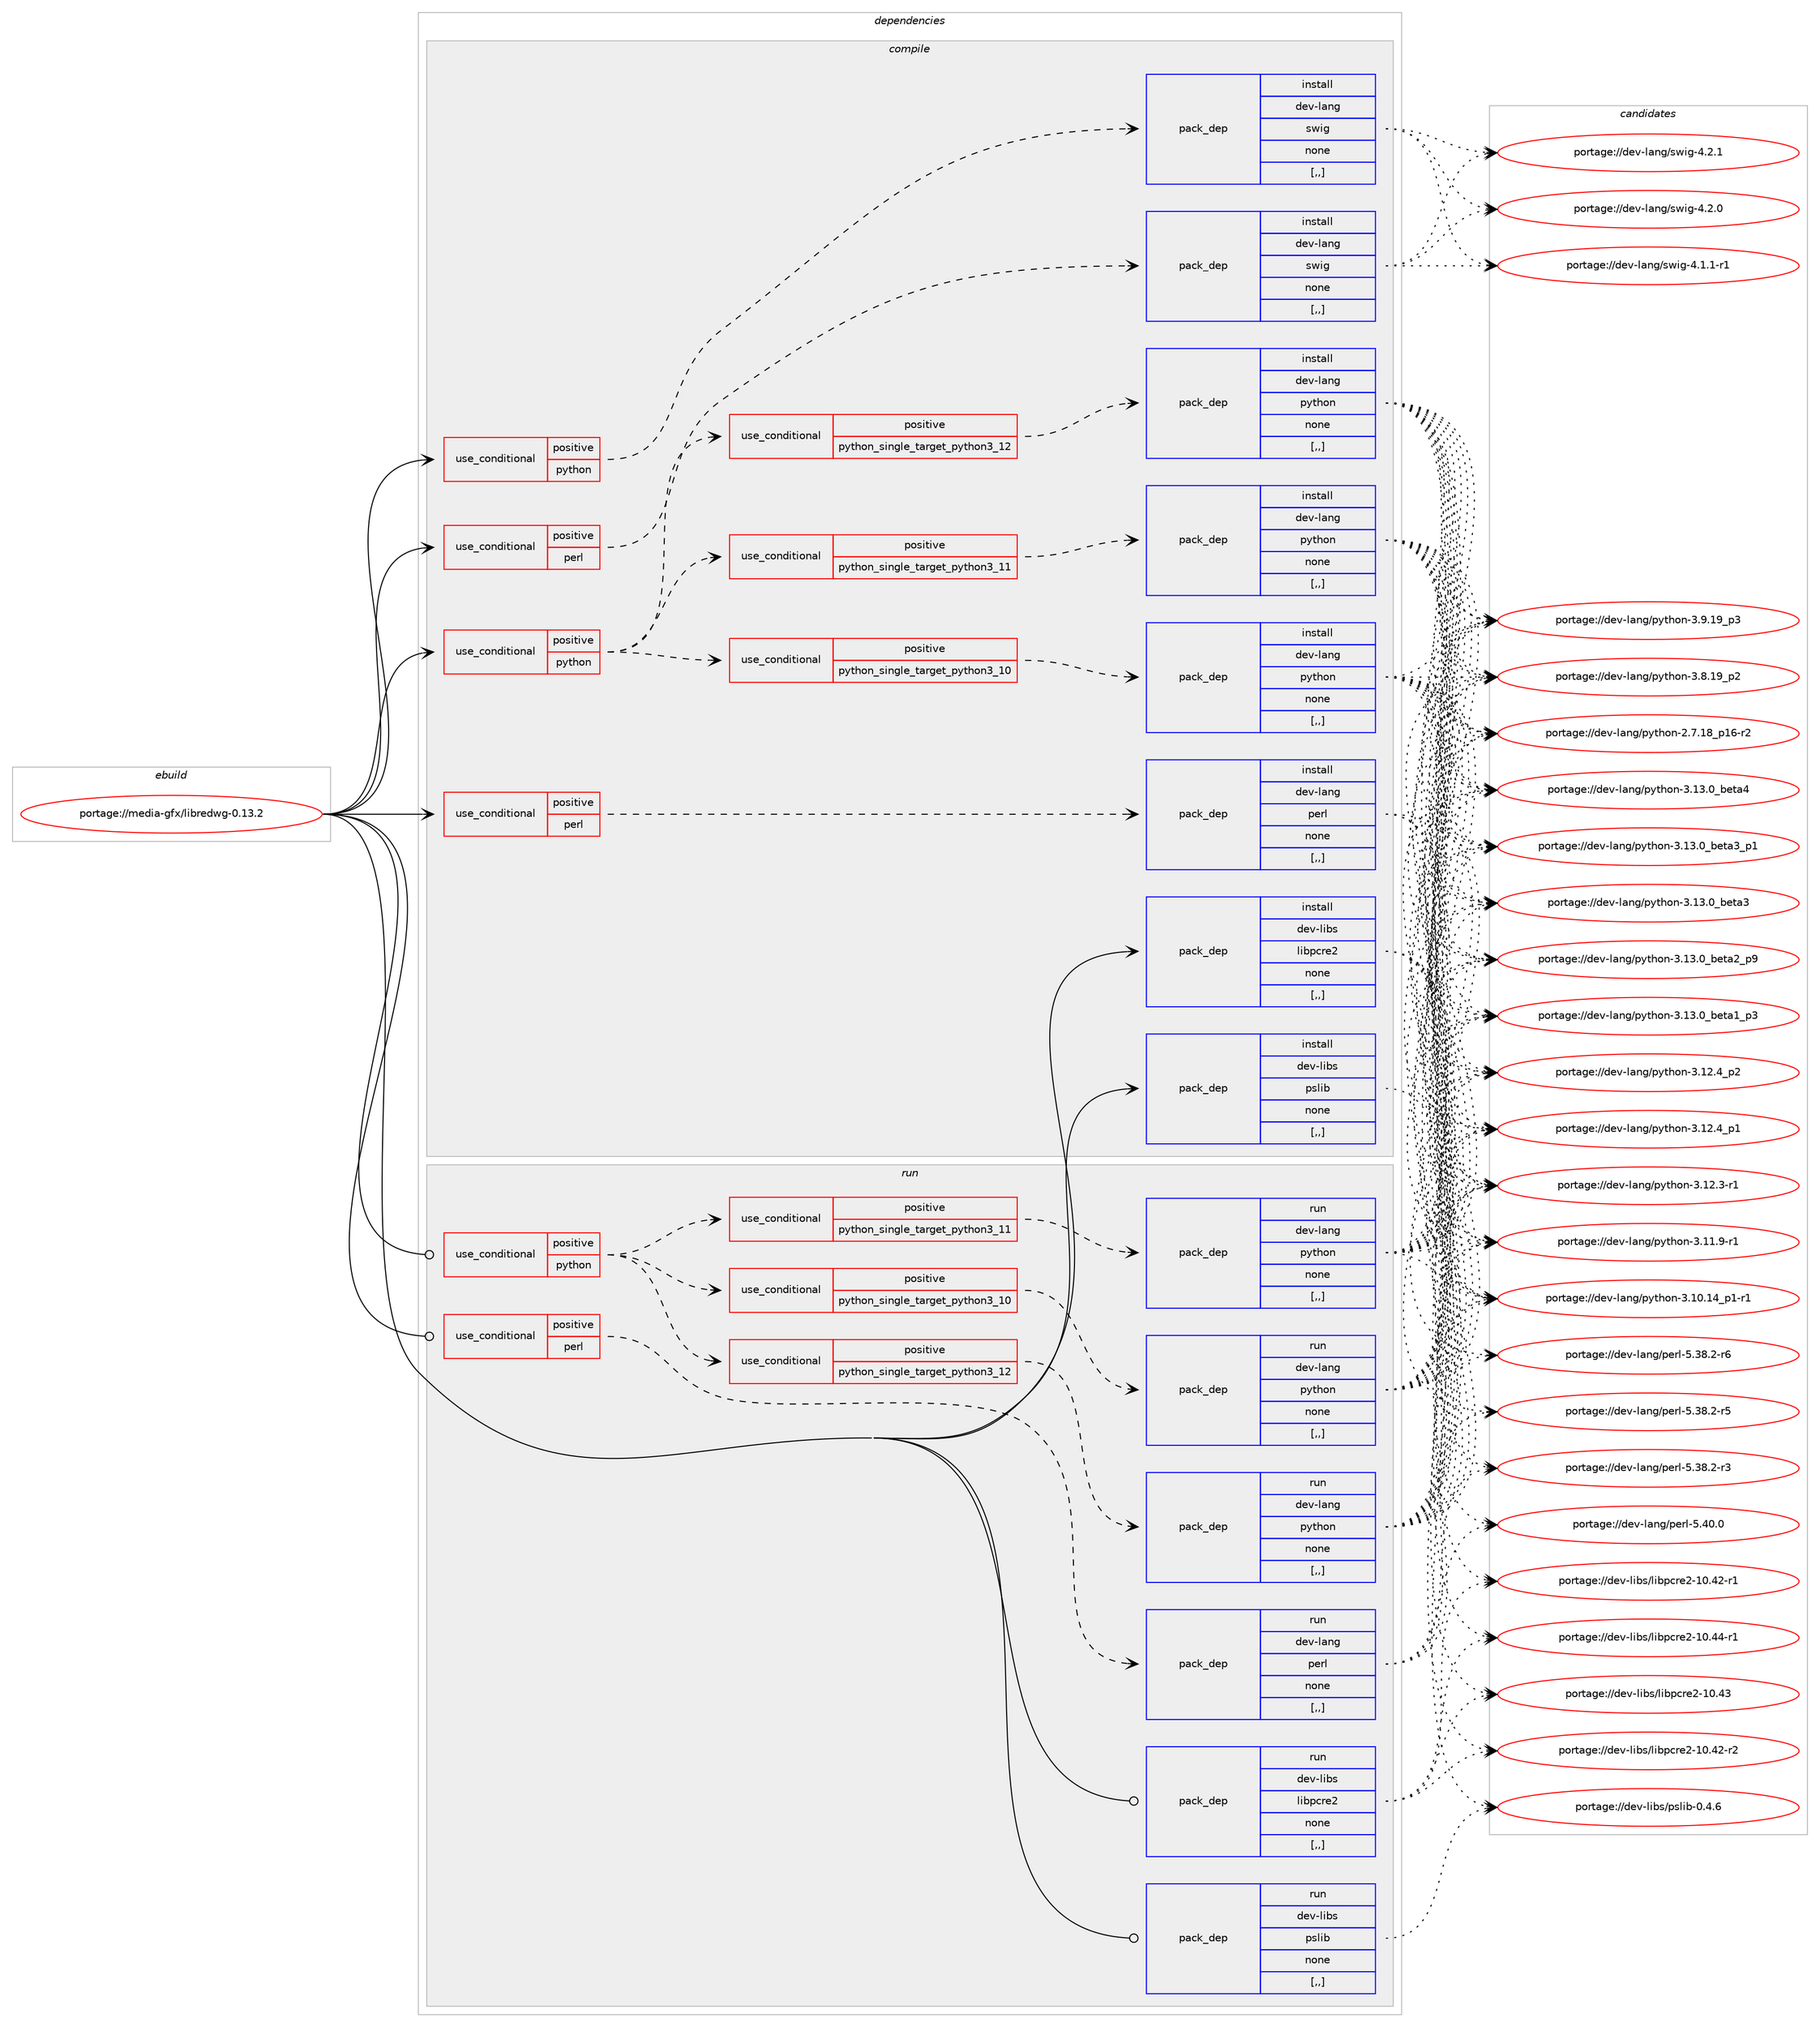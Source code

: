 digraph prolog {

# *************
# Graph options
# *************

newrank=true;
concentrate=true;
compound=true;
graph [rankdir=LR,fontname=Helvetica,fontsize=10,ranksep=1.5];#, ranksep=2.5, nodesep=0.2];
edge  [arrowhead=vee];
node  [fontname=Helvetica,fontsize=10];

# **********
# The ebuild
# **********

subgraph cluster_leftcol {
color=gray;
label=<<i>ebuild</i>>;
id [label="portage://media-gfx/libredwg-0.13.2", color=red, width=4, href="../media-gfx/libredwg-0.13.2.svg"];
}

# ****************
# The dependencies
# ****************

subgraph cluster_midcol {
color=gray;
label=<<i>dependencies</i>>;
subgraph cluster_compile {
fillcolor="#eeeeee";
style=filled;
label=<<i>compile</i>>;
subgraph cond73642 {
dependency292085 [label=<<TABLE BORDER="0" CELLBORDER="1" CELLSPACING="0" CELLPADDING="4"><TR><TD ROWSPAN="3" CELLPADDING="10">use_conditional</TD></TR><TR><TD>positive</TD></TR><TR><TD>perl</TD></TR></TABLE>>, shape=none, color=red];
subgraph pack216096 {
dependency292086 [label=<<TABLE BORDER="0" CELLBORDER="1" CELLSPACING="0" CELLPADDING="4" WIDTH="220"><TR><TD ROWSPAN="6" CELLPADDING="30">pack_dep</TD></TR><TR><TD WIDTH="110">install</TD></TR><TR><TD>dev-lang</TD></TR><TR><TD>perl</TD></TR><TR><TD>none</TD></TR><TR><TD>[,,]</TD></TR></TABLE>>, shape=none, color=blue];
}
dependency292085:e -> dependency292086:w [weight=20,style="dashed",arrowhead="vee"];
}
id:e -> dependency292085:w [weight=20,style="solid",arrowhead="vee"];
subgraph cond73643 {
dependency292087 [label=<<TABLE BORDER="0" CELLBORDER="1" CELLSPACING="0" CELLPADDING="4"><TR><TD ROWSPAN="3" CELLPADDING="10">use_conditional</TD></TR><TR><TD>positive</TD></TR><TR><TD>perl</TD></TR></TABLE>>, shape=none, color=red];
subgraph pack216097 {
dependency292088 [label=<<TABLE BORDER="0" CELLBORDER="1" CELLSPACING="0" CELLPADDING="4" WIDTH="220"><TR><TD ROWSPAN="6" CELLPADDING="30">pack_dep</TD></TR><TR><TD WIDTH="110">install</TD></TR><TR><TD>dev-lang</TD></TR><TR><TD>swig</TD></TR><TR><TD>none</TD></TR><TR><TD>[,,]</TD></TR></TABLE>>, shape=none, color=blue];
}
dependency292087:e -> dependency292088:w [weight=20,style="dashed",arrowhead="vee"];
}
id:e -> dependency292087:w [weight=20,style="solid",arrowhead="vee"];
subgraph cond73644 {
dependency292089 [label=<<TABLE BORDER="0" CELLBORDER="1" CELLSPACING="0" CELLPADDING="4"><TR><TD ROWSPAN="3" CELLPADDING="10">use_conditional</TD></TR><TR><TD>positive</TD></TR><TR><TD>python</TD></TR></TABLE>>, shape=none, color=red];
subgraph cond73645 {
dependency292090 [label=<<TABLE BORDER="0" CELLBORDER="1" CELLSPACING="0" CELLPADDING="4"><TR><TD ROWSPAN="3" CELLPADDING="10">use_conditional</TD></TR><TR><TD>positive</TD></TR><TR><TD>python_single_target_python3_10</TD></TR></TABLE>>, shape=none, color=red];
subgraph pack216098 {
dependency292091 [label=<<TABLE BORDER="0" CELLBORDER="1" CELLSPACING="0" CELLPADDING="4" WIDTH="220"><TR><TD ROWSPAN="6" CELLPADDING="30">pack_dep</TD></TR><TR><TD WIDTH="110">install</TD></TR><TR><TD>dev-lang</TD></TR><TR><TD>python</TD></TR><TR><TD>none</TD></TR><TR><TD>[,,]</TD></TR></TABLE>>, shape=none, color=blue];
}
dependency292090:e -> dependency292091:w [weight=20,style="dashed",arrowhead="vee"];
}
dependency292089:e -> dependency292090:w [weight=20,style="dashed",arrowhead="vee"];
subgraph cond73646 {
dependency292092 [label=<<TABLE BORDER="0" CELLBORDER="1" CELLSPACING="0" CELLPADDING="4"><TR><TD ROWSPAN="3" CELLPADDING="10">use_conditional</TD></TR><TR><TD>positive</TD></TR><TR><TD>python_single_target_python3_11</TD></TR></TABLE>>, shape=none, color=red];
subgraph pack216099 {
dependency292093 [label=<<TABLE BORDER="0" CELLBORDER="1" CELLSPACING="0" CELLPADDING="4" WIDTH="220"><TR><TD ROWSPAN="6" CELLPADDING="30">pack_dep</TD></TR><TR><TD WIDTH="110">install</TD></TR><TR><TD>dev-lang</TD></TR><TR><TD>python</TD></TR><TR><TD>none</TD></TR><TR><TD>[,,]</TD></TR></TABLE>>, shape=none, color=blue];
}
dependency292092:e -> dependency292093:w [weight=20,style="dashed",arrowhead="vee"];
}
dependency292089:e -> dependency292092:w [weight=20,style="dashed",arrowhead="vee"];
subgraph cond73647 {
dependency292094 [label=<<TABLE BORDER="0" CELLBORDER="1" CELLSPACING="0" CELLPADDING="4"><TR><TD ROWSPAN="3" CELLPADDING="10">use_conditional</TD></TR><TR><TD>positive</TD></TR><TR><TD>python_single_target_python3_12</TD></TR></TABLE>>, shape=none, color=red];
subgraph pack216100 {
dependency292095 [label=<<TABLE BORDER="0" CELLBORDER="1" CELLSPACING="0" CELLPADDING="4" WIDTH="220"><TR><TD ROWSPAN="6" CELLPADDING="30">pack_dep</TD></TR><TR><TD WIDTH="110">install</TD></TR><TR><TD>dev-lang</TD></TR><TR><TD>python</TD></TR><TR><TD>none</TD></TR><TR><TD>[,,]</TD></TR></TABLE>>, shape=none, color=blue];
}
dependency292094:e -> dependency292095:w [weight=20,style="dashed",arrowhead="vee"];
}
dependency292089:e -> dependency292094:w [weight=20,style="dashed",arrowhead="vee"];
}
id:e -> dependency292089:w [weight=20,style="solid",arrowhead="vee"];
subgraph cond73648 {
dependency292096 [label=<<TABLE BORDER="0" CELLBORDER="1" CELLSPACING="0" CELLPADDING="4"><TR><TD ROWSPAN="3" CELLPADDING="10">use_conditional</TD></TR><TR><TD>positive</TD></TR><TR><TD>python</TD></TR></TABLE>>, shape=none, color=red];
subgraph pack216101 {
dependency292097 [label=<<TABLE BORDER="0" CELLBORDER="1" CELLSPACING="0" CELLPADDING="4" WIDTH="220"><TR><TD ROWSPAN="6" CELLPADDING="30">pack_dep</TD></TR><TR><TD WIDTH="110">install</TD></TR><TR><TD>dev-lang</TD></TR><TR><TD>swig</TD></TR><TR><TD>none</TD></TR><TR><TD>[,,]</TD></TR></TABLE>>, shape=none, color=blue];
}
dependency292096:e -> dependency292097:w [weight=20,style="dashed",arrowhead="vee"];
}
id:e -> dependency292096:w [weight=20,style="solid",arrowhead="vee"];
subgraph pack216102 {
dependency292098 [label=<<TABLE BORDER="0" CELLBORDER="1" CELLSPACING="0" CELLPADDING="4" WIDTH="220"><TR><TD ROWSPAN="6" CELLPADDING="30">pack_dep</TD></TR><TR><TD WIDTH="110">install</TD></TR><TR><TD>dev-libs</TD></TR><TR><TD>libpcre2</TD></TR><TR><TD>none</TD></TR><TR><TD>[,,]</TD></TR></TABLE>>, shape=none, color=blue];
}
id:e -> dependency292098:w [weight=20,style="solid",arrowhead="vee"];
subgraph pack216103 {
dependency292099 [label=<<TABLE BORDER="0" CELLBORDER="1" CELLSPACING="0" CELLPADDING="4" WIDTH="220"><TR><TD ROWSPAN="6" CELLPADDING="30">pack_dep</TD></TR><TR><TD WIDTH="110">install</TD></TR><TR><TD>dev-libs</TD></TR><TR><TD>pslib</TD></TR><TR><TD>none</TD></TR><TR><TD>[,,]</TD></TR></TABLE>>, shape=none, color=blue];
}
id:e -> dependency292099:w [weight=20,style="solid",arrowhead="vee"];
}
subgraph cluster_compileandrun {
fillcolor="#eeeeee";
style=filled;
label=<<i>compile and run</i>>;
}
subgraph cluster_run {
fillcolor="#eeeeee";
style=filled;
label=<<i>run</i>>;
subgraph cond73649 {
dependency292100 [label=<<TABLE BORDER="0" CELLBORDER="1" CELLSPACING="0" CELLPADDING="4"><TR><TD ROWSPAN="3" CELLPADDING="10">use_conditional</TD></TR><TR><TD>positive</TD></TR><TR><TD>perl</TD></TR></TABLE>>, shape=none, color=red];
subgraph pack216104 {
dependency292101 [label=<<TABLE BORDER="0" CELLBORDER="1" CELLSPACING="0" CELLPADDING="4" WIDTH="220"><TR><TD ROWSPAN="6" CELLPADDING="30">pack_dep</TD></TR><TR><TD WIDTH="110">run</TD></TR><TR><TD>dev-lang</TD></TR><TR><TD>perl</TD></TR><TR><TD>none</TD></TR><TR><TD>[,,]</TD></TR></TABLE>>, shape=none, color=blue];
}
dependency292100:e -> dependency292101:w [weight=20,style="dashed",arrowhead="vee"];
}
id:e -> dependency292100:w [weight=20,style="solid",arrowhead="odot"];
subgraph cond73650 {
dependency292102 [label=<<TABLE BORDER="0" CELLBORDER="1" CELLSPACING="0" CELLPADDING="4"><TR><TD ROWSPAN="3" CELLPADDING="10">use_conditional</TD></TR><TR><TD>positive</TD></TR><TR><TD>python</TD></TR></TABLE>>, shape=none, color=red];
subgraph cond73651 {
dependency292103 [label=<<TABLE BORDER="0" CELLBORDER="1" CELLSPACING="0" CELLPADDING="4"><TR><TD ROWSPAN="3" CELLPADDING="10">use_conditional</TD></TR><TR><TD>positive</TD></TR><TR><TD>python_single_target_python3_10</TD></TR></TABLE>>, shape=none, color=red];
subgraph pack216105 {
dependency292104 [label=<<TABLE BORDER="0" CELLBORDER="1" CELLSPACING="0" CELLPADDING="4" WIDTH="220"><TR><TD ROWSPAN="6" CELLPADDING="30">pack_dep</TD></TR><TR><TD WIDTH="110">run</TD></TR><TR><TD>dev-lang</TD></TR><TR><TD>python</TD></TR><TR><TD>none</TD></TR><TR><TD>[,,]</TD></TR></TABLE>>, shape=none, color=blue];
}
dependency292103:e -> dependency292104:w [weight=20,style="dashed",arrowhead="vee"];
}
dependency292102:e -> dependency292103:w [weight=20,style="dashed",arrowhead="vee"];
subgraph cond73652 {
dependency292105 [label=<<TABLE BORDER="0" CELLBORDER="1" CELLSPACING="0" CELLPADDING="4"><TR><TD ROWSPAN="3" CELLPADDING="10">use_conditional</TD></TR><TR><TD>positive</TD></TR><TR><TD>python_single_target_python3_11</TD></TR></TABLE>>, shape=none, color=red];
subgraph pack216106 {
dependency292106 [label=<<TABLE BORDER="0" CELLBORDER="1" CELLSPACING="0" CELLPADDING="4" WIDTH="220"><TR><TD ROWSPAN="6" CELLPADDING="30">pack_dep</TD></TR><TR><TD WIDTH="110">run</TD></TR><TR><TD>dev-lang</TD></TR><TR><TD>python</TD></TR><TR><TD>none</TD></TR><TR><TD>[,,]</TD></TR></TABLE>>, shape=none, color=blue];
}
dependency292105:e -> dependency292106:w [weight=20,style="dashed",arrowhead="vee"];
}
dependency292102:e -> dependency292105:w [weight=20,style="dashed",arrowhead="vee"];
subgraph cond73653 {
dependency292107 [label=<<TABLE BORDER="0" CELLBORDER="1" CELLSPACING="0" CELLPADDING="4"><TR><TD ROWSPAN="3" CELLPADDING="10">use_conditional</TD></TR><TR><TD>positive</TD></TR><TR><TD>python_single_target_python3_12</TD></TR></TABLE>>, shape=none, color=red];
subgraph pack216107 {
dependency292108 [label=<<TABLE BORDER="0" CELLBORDER="1" CELLSPACING="0" CELLPADDING="4" WIDTH="220"><TR><TD ROWSPAN="6" CELLPADDING="30">pack_dep</TD></TR><TR><TD WIDTH="110">run</TD></TR><TR><TD>dev-lang</TD></TR><TR><TD>python</TD></TR><TR><TD>none</TD></TR><TR><TD>[,,]</TD></TR></TABLE>>, shape=none, color=blue];
}
dependency292107:e -> dependency292108:w [weight=20,style="dashed",arrowhead="vee"];
}
dependency292102:e -> dependency292107:w [weight=20,style="dashed",arrowhead="vee"];
}
id:e -> dependency292102:w [weight=20,style="solid",arrowhead="odot"];
subgraph pack216108 {
dependency292109 [label=<<TABLE BORDER="0" CELLBORDER="1" CELLSPACING="0" CELLPADDING="4" WIDTH="220"><TR><TD ROWSPAN="6" CELLPADDING="30">pack_dep</TD></TR><TR><TD WIDTH="110">run</TD></TR><TR><TD>dev-libs</TD></TR><TR><TD>libpcre2</TD></TR><TR><TD>none</TD></TR><TR><TD>[,,]</TD></TR></TABLE>>, shape=none, color=blue];
}
id:e -> dependency292109:w [weight=20,style="solid",arrowhead="odot"];
subgraph pack216109 {
dependency292110 [label=<<TABLE BORDER="0" CELLBORDER="1" CELLSPACING="0" CELLPADDING="4" WIDTH="220"><TR><TD ROWSPAN="6" CELLPADDING="30">pack_dep</TD></TR><TR><TD WIDTH="110">run</TD></TR><TR><TD>dev-libs</TD></TR><TR><TD>pslib</TD></TR><TR><TD>none</TD></TR><TR><TD>[,,]</TD></TR></TABLE>>, shape=none, color=blue];
}
id:e -> dependency292110:w [weight=20,style="solid",arrowhead="odot"];
}
}

# **************
# The candidates
# **************

subgraph cluster_choices {
rank=same;
color=gray;
label=<<i>candidates</i>>;

subgraph choice216096 {
color=black;
nodesep=1;
choice10010111845108971101034711210111410845534652484648 [label="portage://dev-lang/perl-5.40.0", color=red, width=4,href="../dev-lang/perl-5.40.0.svg"];
choice100101118451089711010347112101114108455346515646504511454 [label="portage://dev-lang/perl-5.38.2-r6", color=red, width=4,href="../dev-lang/perl-5.38.2-r6.svg"];
choice100101118451089711010347112101114108455346515646504511453 [label="portage://dev-lang/perl-5.38.2-r5", color=red, width=4,href="../dev-lang/perl-5.38.2-r5.svg"];
choice100101118451089711010347112101114108455346515646504511451 [label="portage://dev-lang/perl-5.38.2-r3", color=red, width=4,href="../dev-lang/perl-5.38.2-r3.svg"];
dependency292086:e -> choice10010111845108971101034711210111410845534652484648:w [style=dotted,weight="100"];
dependency292086:e -> choice100101118451089711010347112101114108455346515646504511454:w [style=dotted,weight="100"];
dependency292086:e -> choice100101118451089711010347112101114108455346515646504511453:w [style=dotted,weight="100"];
dependency292086:e -> choice100101118451089711010347112101114108455346515646504511451:w [style=dotted,weight="100"];
}
subgraph choice216097 {
color=black;
nodesep=1;
choice100101118451089711010347115119105103455246504649 [label="portage://dev-lang/swig-4.2.1", color=red, width=4,href="../dev-lang/swig-4.2.1.svg"];
choice100101118451089711010347115119105103455246504648 [label="portage://dev-lang/swig-4.2.0", color=red, width=4,href="../dev-lang/swig-4.2.0.svg"];
choice1001011184510897110103471151191051034552464946494511449 [label="portage://dev-lang/swig-4.1.1-r1", color=red, width=4,href="../dev-lang/swig-4.1.1-r1.svg"];
dependency292088:e -> choice100101118451089711010347115119105103455246504649:w [style=dotted,weight="100"];
dependency292088:e -> choice100101118451089711010347115119105103455246504648:w [style=dotted,weight="100"];
dependency292088:e -> choice1001011184510897110103471151191051034552464946494511449:w [style=dotted,weight="100"];
}
subgraph choice216098 {
color=black;
nodesep=1;
choice1001011184510897110103471121211161041111104551464951464895981011169752 [label="portage://dev-lang/python-3.13.0_beta4", color=red, width=4,href="../dev-lang/python-3.13.0_beta4.svg"];
choice10010111845108971101034711212111610411111045514649514648959810111697519511249 [label="portage://dev-lang/python-3.13.0_beta3_p1", color=red, width=4,href="../dev-lang/python-3.13.0_beta3_p1.svg"];
choice1001011184510897110103471121211161041111104551464951464895981011169751 [label="portage://dev-lang/python-3.13.0_beta3", color=red, width=4,href="../dev-lang/python-3.13.0_beta3.svg"];
choice10010111845108971101034711212111610411111045514649514648959810111697509511257 [label="portage://dev-lang/python-3.13.0_beta2_p9", color=red, width=4,href="../dev-lang/python-3.13.0_beta2_p9.svg"];
choice10010111845108971101034711212111610411111045514649514648959810111697499511251 [label="portage://dev-lang/python-3.13.0_beta1_p3", color=red, width=4,href="../dev-lang/python-3.13.0_beta1_p3.svg"];
choice100101118451089711010347112121116104111110455146495046529511250 [label="portage://dev-lang/python-3.12.4_p2", color=red, width=4,href="../dev-lang/python-3.12.4_p2.svg"];
choice100101118451089711010347112121116104111110455146495046529511249 [label="portage://dev-lang/python-3.12.4_p1", color=red, width=4,href="../dev-lang/python-3.12.4_p1.svg"];
choice100101118451089711010347112121116104111110455146495046514511449 [label="portage://dev-lang/python-3.12.3-r1", color=red, width=4,href="../dev-lang/python-3.12.3-r1.svg"];
choice100101118451089711010347112121116104111110455146494946574511449 [label="portage://dev-lang/python-3.11.9-r1", color=red, width=4,href="../dev-lang/python-3.11.9-r1.svg"];
choice100101118451089711010347112121116104111110455146494846495295112494511449 [label="portage://dev-lang/python-3.10.14_p1-r1", color=red, width=4,href="../dev-lang/python-3.10.14_p1-r1.svg"];
choice100101118451089711010347112121116104111110455146574649579511251 [label="portage://dev-lang/python-3.9.19_p3", color=red, width=4,href="../dev-lang/python-3.9.19_p3.svg"];
choice100101118451089711010347112121116104111110455146564649579511250 [label="portage://dev-lang/python-3.8.19_p2", color=red, width=4,href="../dev-lang/python-3.8.19_p2.svg"];
choice100101118451089711010347112121116104111110455046554649569511249544511450 [label="portage://dev-lang/python-2.7.18_p16-r2", color=red, width=4,href="../dev-lang/python-2.7.18_p16-r2.svg"];
dependency292091:e -> choice1001011184510897110103471121211161041111104551464951464895981011169752:w [style=dotted,weight="100"];
dependency292091:e -> choice10010111845108971101034711212111610411111045514649514648959810111697519511249:w [style=dotted,weight="100"];
dependency292091:e -> choice1001011184510897110103471121211161041111104551464951464895981011169751:w [style=dotted,weight="100"];
dependency292091:e -> choice10010111845108971101034711212111610411111045514649514648959810111697509511257:w [style=dotted,weight="100"];
dependency292091:e -> choice10010111845108971101034711212111610411111045514649514648959810111697499511251:w [style=dotted,weight="100"];
dependency292091:e -> choice100101118451089711010347112121116104111110455146495046529511250:w [style=dotted,weight="100"];
dependency292091:e -> choice100101118451089711010347112121116104111110455146495046529511249:w [style=dotted,weight="100"];
dependency292091:e -> choice100101118451089711010347112121116104111110455146495046514511449:w [style=dotted,weight="100"];
dependency292091:e -> choice100101118451089711010347112121116104111110455146494946574511449:w [style=dotted,weight="100"];
dependency292091:e -> choice100101118451089711010347112121116104111110455146494846495295112494511449:w [style=dotted,weight="100"];
dependency292091:e -> choice100101118451089711010347112121116104111110455146574649579511251:w [style=dotted,weight="100"];
dependency292091:e -> choice100101118451089711010347112121116104111110455146564649579511250:w [style=dotted,weight="100"];
dependency292091:e -> choice100101118451089711010347112121116104111110455046554649569511249544511450:w [style=dotted,weight="100"];
}
subgraph choice216099 {
color=black;
nodesep=1;
choice1001011184510897110103471121211161041111104551464951464895981011169752 [label="portage://dev-lang/python-3.13.0_beta4", color=red, width=4,href="../dev-lang/python-3.13.0_beta4.svg"];
choice10010111845108971101034711212111610411111045514649514648959810111697519511249 [label="portage://dev-lang/python-3.13.0_beta3_p1", color=red, width=4,href="../dev-lang/python-3.13.0_beta3_p1.svg"];
choice1001011184510897110103471121211161041111104551464951464895981011169751 [label="portage://dev-lang/python-3.13.0_beta3", color=red, width=4,href="../dev-lang/python-3.13.0_beta3.svg"];
choice10010111845108971101034711212111610411111045514649514648959810111697509511257 [label="portage://dev-lang/python-3.13.0_beta2_p9", color=red, width=4,href="../dev-lang/python-3.13.0_beta2_p9.svg"];
choice10010111845108971101034711212111610411111045514649514648959810111697499511251 [label="portage://dev-lang/python-3.13.0_beta1_p3", color=red, width=4,href="../dev-lang/python-3.13.0_beta1_p3.svg"];
choice100101118451089711010347112121116104111110455146495046529511250 [label="portage://dev-lang/python-3.12.4_p2", color=red, width=4,href="../dev-lang/python-3.12.4_p2.svg"];
choice100101118451089711010347112121116104111110455146495046529511249 [label="portage://dev-lang/python-3.12.4_p1", color=red, width=4,href="../dev-lang/python-3.12.4_p1.svg"];
choice100101118451089711010347112121116104111110455146495046514511449 [label="portage://dev-lang/python-3.12.3-r1", color=red, width=4,href="../dev-lang/python-3.12.3-r1.svg"];
choice100101118451089711010347112121116104111110455146494946574511449 [label="portage://dev-lang/python-3.11.9-r1", color=red, width=4,href="../dev-lang/python-3.11.9-r1.svg"];
choice100101118451089711010347112121116104111110455146494846495295112494511449 [label="portage://dev-lang/python-3.10.14_p1-r1", color=red, width=4,href="../dev-lang/python-3.10.14_p1-r1.svg"];
choice100101118451089711010347112121116104111110455146574649579511251 [label="portage://dev-lang/python-3.9.19_p3", color=red, width=4,href="../dev-lang/python-3.9.19_p3.svg"];
choice100101118451089711010347112121116104111110455146564649579511250 [label="portage://dev-lang/python-3.8.19_p2", color=red, width=4,href="../dev-lang/python-3.8.19_p2.svg"];
choice100101118451089711010347112121116104111110455046554649569511249544511450 [label="portage://dev-lang/python-2.7.18_p16-r2", color=red, width=4,href="../dev-lang/python-2.7.18_p16-r2.svg"];
dependency292093:e -> choice1001011184510897110103471121211161041111104551464951464895981011169752:w [style=dotted,weight="100"];
dependency292093:e -> choice10010111845108971101034711212111610411111045514649514648959810111697519511249:w [style=dotted,weight="100"];
dependency292093:e -> choice1001011184510897110103471121211161041111104551464951464895981011169751:w [style=dotted,weight="100"];
dependency292093:e -> choice10010111845108971101034711212111610411111045514649514648959810111697509511257:w [style=dotted,weight="100"];
dependency292093:e -> choice10010111845108971101034711212111610411111045514649514648959810111697499511251:w [style=dotted,weight="100"];
dependency292093:e -> choice100101118451089711010347112121116104111110455146495046529511250:w [style=dotted,weight="100"];
dependency292093:e -> choice100101118451089711010347112121116104111110455146495046529511249:w [style=dotted,weight="100"];
dependency292093:e -> choice100101118451089711010347112121116104111110455146495046514511449:w [style=dotted,weight="100"];
dependency292093:e -> choice100101118451089711010347112121116104111110455146494946574511449:w [style=dotted,weight="100"];
dependency292093:e -> choice100101118451089711010347112121116104111110455146494846495295112494511449:w [style=dotted,weight="100"];
dependency292093:e -> choice100101118451089711010347112121116104111110455146574649579511251:w [style=dotted,weight="100"];
dependency292093:e -> choice100101118451089711010347112121116104111110455146564649579511250:w [style=dotted,weight="100"];
dependency292093:e -> choice100101118451089711010347112121116104111110455046554649569511249544511450:w [style=dotted,weight="100"];
}
subgraph choice216100 {
color=black;
nodesep=1;
choice1001011184510897110103471121211161041111104551464951464895981011169752 [label="portage://dev-lang/python-3.13.0_beta4", color=red, width=4,href="../dev-lang/python-3.13.0_beta4.svg"];
choice10010111845108971101034711212111610411111045514649514648959810111697519511249 [label="portage://dev-lang/python-3.13.0_beta3_p1", color=red, width=4,href="../dev-lang/python-3.13.0_beta3_p1.svg"];
choice1001011184510897110103471121211161041111104551464951464895981011169751 [label="portage://dev-lang/python-3.13.0_beta3", color=red, width=4,href="../dev-lang/python-3.13.0_beta3.svg"];
choice10010111845108971101034711212111610411111045514649514648959810111697509511257 [label="portage://dev-lang/python-3.13.0_beta2_p9", color=red, width=4,href="../dev-lang/python-3.13.0_beta2_p9.svg"];
choice10010111845108971101034711212111610411111045514649514648959810111697499511251 [label="portage://dev-lang/python-3.13.0_beta1_p3", color=red, width=4,href="../dev-lang/python-3.13.0_beta1_p3.svg"];
choice100101118451089711010347112121116104111110455146495046529511250 [label="portage://dev-lang/python-3.12.4_p2", color=red, width=4,href="../dev-lang/python-3.12.4_p2.svg"];
choice100101118451089711010347112121116104111110455146495046529511249 [label="portage://dev-lang/python-3.12.4_p1", color=red, width=4,href="../dev-lang/python-3.12.4_p1.svg"];
choice100101118451089711010347112121116104111110455146495046514511449 [label="portage://dev-lang/python-3.12.3-r1", color=red, width=4,href="../dev-lang/python-3.12.3-r1.svg"];
choice100101118451089711010347112121116104111110455146494946574511449 [label="portage://dev-lang/python-3.11.9-r1", color=red, width=4,href="../dev-lang/python-3.11.9-r1.svg"];
choice100101118451089711010347112121116104111110455146494846495295112494511449 [label="portage://dev-lang/python-3.10.14_p1-r1", color=red, width=4,href="../dev-lang/python-3.10.14_p1-r1.svg"];
choice100101118451089711010347112121116104111110455146574649579511251 [label="portage://dev-lang/python-3.9.19_p3", color=red, width=4,href="../dev-lang/python-3.9.19_p3.svg"];
choice100101118451089711010347112121116104111110455146564649579511250 [label="portage://dev-lang/python-3.8.19_p2", color=red, width=4,href="../dev-lang/python-3.8.19_p2.svg"];
choice100101118451089711010347112121116104111110455046554649569511249544511450 [label="portage://dev-lang/python-2.7.18_p16-r2", color=red, width=4,href="../dev-lang/python-2.7.18_p16-r2.svg"];
dependency292095:e -> choice1001011184510897110103471121211161041111104551464951464895981011169752:w [style=dotted,weight="100"];
dependency292095:e -> choice10010111845108971101034711212111610411111045514649514648959810111697519511249:w [style=dotted,weight="100"];
dependency292095:e -> choice1001011184510897110103471121211161041111104551464951464895981011169751:w [style=dotted,weight="100"];
dependency292095:e -> choice10010111845108971101034711212111610411111045514649514648959810111697509511257:w [style=dotted,weight="100"];
dependency292095:e -> choice10010111845108971101034711212111610411111045514649514648959810111697499511251:w [style=dotted,weight="100"];
dependency292095:e -> choice100101118451089711010347112121116104111110455146495046529511250:w [style=dotted,weight="100"];
dependency292095:e -> choice100101118451089711010347112121116104111110455146495046529511249:w [style=dotted,weight="100"];
dependency292095:e -> choice100101118451089711010347112121116104111110455146495046514511449:w [style=dotted,weight="100"];
dependency292095:e -> choice100101118451089711010347112121116104111110455146494946574511449:w [style=dotted,weight="100"];
dependency292095:e -> choice100101118451089711010347112121116104111110455146494846495295112494511449:w [style=dotted,weight="100"];
dependency292095:e -> choice100101118451089711010347112121116104111110455146574649579511251:w [style=dotted,weight="100"];
dependency292095:e -> choice100101118451089711010347112121116104111110455146564649579511250:w [style=dotted,weight="100"];
dependency292095:e -> choice100101118451089711010347112121116104111110455046554649569511249544511450:w [style=dotted,weight="100"];
}
subgraph choice216101 {
color=black;
nodesep=1;
choice100101118451089711010347115119105103455246504649 [label="portage://dev-lang/swig-4.2.1", color=red, width=4,href="../dev-lang/swig-4.2.1.svg"];
choice100101118451089711010347115119105103455246504648 [label="portage://dev-lang/swig-4.2.0", color=red, width=4,href="../dev-lang/swig-4.2.0.svg"];
choice1001011184510897110103471151191051034552464946494511449 [label="portage://dev-lang/swig-4.1.1-r1", color=red, width=4,href="../dev-lang/swig-4.1.1-r1.svg"];
dependency292097:e -> choice100101118451089711010347115119105103455246504649:w [style=dotted,weight="100"];
dependency292097:e -> choice100101118451089711010347115119105103455246504648:w [style=dotted,weight="100"];
dependency292097:e -> choice1001011184510897110103471151191051034552464946494511449:w [style=dotted,weight="100"];
}
subgraph choice216102 {
color=black;
nodesep=1;
choice1001011184510810598115471081059811299114101504549484652524511449 [label="portage://dev-libs/libpcre2-10.44-r1", color=red, width=4,href="../dev-libs/libpcre2-10.44-r1.svg"];
choice100101118451081059811547108105981129911410150454948465251 [label="portage://dev-libs/libpcre2-10.43", color=red, width=4,href="../dev-libs/libpcre2-10.43.svg"];
choice1001011184510810598115471081059811299114101504549484652504511450 [label="portage://dev-libs/libpcre2-10.42-r2", color=red, width=4,href="../dev-libs/libpcre2-10.42-r2.svg"];
choice1001011184510810598115471081059811299114101504549484652504511449 [label="portage://dev-libs/libpcre2-10.42-r1", color=red, width=4,href="../dev-libs/libpcre2-10.42-r1.svg"];
dependency292098:e -> choice1001011184510810598115471081059811299114101504549484652524511449:w [style=dotted,weight="100"];
dependency292098:e -> choice100101118451081059811547108105981129911410150454948465251:w [style=dotted,weight="100"];
dependency292098:e -> choice1001011184510810598115471081059811299114101504549484652504511450:w [style=dotted,weight="100"];
dependency292098:e -> choice1001011184510810598115471081059811299114101504549484652504511449:w [style=dotted,weight="100"];
}
subgraph choice216103 {
color=black;
nodesep=1;
choice10010111845108105981154711211510810598454846524654 [label="portage://dev-libs/pslib-0.4.6", color=red, width=4,href="../dev-libs/pslib-0.4.6.svg"];
dependency292099:e -> choice10010111845108105981154711211510810598454846524654:w [style=dotted,weight="100"];
}
subgraph choice216104 {
color=black;
nodesep=1;
choice10010111845108971101034711210111410845534652484648 [label="portage://dev-lang/perl-5.40.0", color=red, width=4,href="../dev-lang/perl-5.40.0.svg"];
choice100101118451089711010347112101114108455346515646504511454 [label="portage://dev-lang/perl-5.38.2-r6", color=red, width=4,href="../dev-lang/perl-5.38.2-r6.svg"];
choice100101118451089711010347112101114108455346515646504511453 [label="portage://dev-lang/perl-5.38.2-r5", color=red, width=4,href="../dev-lang/perl-5.38.2-r5.svg"];
choice100101118451089711010347112101114108455346515646504511451 [label="portage://dev-lang/perl-5.38.2-r3", color=red, width=4,href="../dev-lang/perl-5.38.2-r3.svg"];
dependency292101:e -> choice10010111845108971101034711210111410845534652484648:w [style=dotted,weight="100"];
dependency292101:e -> choice100101118451089711010347112101114108455346515646504511454:w [style=dotted,weight="100"];
dependency292101:e -> choice100101118451089711010347112101114108455346515646504511453:w [style=dotted,weight="100"];
dependency292101:e -> choice100101118451089711010347112101114108455346515646504511451:w [style=dotted,weight="100"];
}
subgraph choice216105 {
color=black;
nodesep=1;
choice1001011184510897110103471121211161041111104551464951464895981011169752 [label="portage://dev-lang/python-3.13.0_beta4", color=red, width=4,href="../dev-lang/python-3.13.0_beta4.svg"];
choice10010111845108971101034711212111610411111045514649514648959810111697519511249 [label="portage://dev-lang/python-3.13.0_beta3_p1", color=red, width=4,href="../dev-lang/python-3.13.0_beta3_p1.svg"];
choice1001011184510897110103471121211161041111104551464951464895981011169751 [label="portage://dev-lang/python-3.13.0_beta3", color=red, width=4,href="../dev-lang/python-3.13.0_beta3.svg"];
choice10010111845108971101034711212111610411111045514649514648959810111697509511257 [label="portage://dev-lang/python-3.13.0_beta2_p9", color=red, width=4,href="../dev-lang/python-3.13.0_beta2_p9.svg"];
choice10010111845108971101034711212111610411111045514649514648959810111697499511251 [label="portage://dev-lang/python-3.13.0_beta1_p3", color=red, width=4,href="../dev-lang/python-3.13.0_beta1_p3.svg"];
choice100101118451089711010347112121116104111110455146495046529511250 [label="portage://dev-lang/python-3.12.4_p2", color=red, width=4,href="../dev-lang/python-3.12.4_p2.svg"];
choice100101118451089711010347112121116104111110455146495046529511249 [label="portage://dev-lang/python-3.12.4_p1", color=red, width=4,href="../dev-lang/python-3.12.4_p1.svg"];
choice100101118451089711010347112121116104111110455146495046514511449 [label="portage://dev-lang/python-3.12.3-r1", color=red, width=4,href="../dev-lang/python-3.12.3-r1.svg"];
choice100101118451089711010347112121116104111110455146494946574511449 [label="portage://dev-lang/python-3.11.9-r1", color=red, width=4,href="../dev-lang/python-3.11.9-r1.svg"];
choice100101118451089711010347112121116104111110455146494846495295112494511449 [label="portage://dev-lang/python-3.10.14_p1-r1", color=red, width=4,href="../dev-lang/python-3.10.14_p1-r1.svg"];
choice100101118451089711010347112121116104111110455146574649579511251 [label="portage://dev-lang/python-3.9.19_p3", color=red, width=4,href="../dev-lang/python-3.9.19_p3.svg"];
choice100101118451089711010347112121116104111110455146564649579511250 [label="portage://dev-lang/python-3.8.19_p2", color=red, width=4,href="../dev-lang/python-3.8.19_p2.svg"];
choice100101118451089711010347112121116104111110455046554649569511249544511450 [label="portage://dev-lang/python-2.7.18_p16-r2", color=red, width=4,href="../dev-lang/python-2.7.18_p16-r2.svg"];
dependency292104:e -> choice1001011184510897110103471121211161041111104551464951464895981011169752:w [style=dotted,weight="100"];
dependency292104:e -> choice10010111845108971101034711212111610411111045514649514648959810111697519511249:w [style=dotted,weight="100"];
dependency292104:e -> choice1001011184510897110103471121211161041111104551464951464895981011169751:w [style=dotted,weight="100"];
dependency292104:e -> choice10010111845108971101034711212111610411111045514649514648959810111697509511257:w [style=dotted,weight="100"];
dependency292104:e -> choice10010111845108971101034711212111610411111045514649514648959810111697499511251:w [style=dotted,weight="100"];
dependency292104:e -> choice100101118451089711010347112121116104111110455146495046529511250:w [style=dotted,weight="100"];
dependency292104:e -> choice100101118451089711010347112121116104111110455146495046529511249:w [style=dotted,weight="100"];
dependency292104:e -> choice100101118451089711010347112121116104111110455146495046514511449:w [style=dotted,weight="100"];
dependency292104:e -> choice100101118451089711010347112121116104111110455146494946574511449:w [style=dotted,weight="100"];
dependency292104:e -> choice100101118451089711010347112121116104111110455146494846495295112494511449:w [style=dotted,weight="100"];
dependency292104:e -> choice100101118451089711010347112121116104111110455146574649579511251:w [style=dotted,weight="100"];
dependency292104:e -> choice100101118451089711010347112121116104111110455146564649579511250:w [style=dotted,weight="100"];
dependency292104:e -> choice100101118451089711010347112121116104111110455046554649569511249544511450:w [style=dotted,weight="100"];
}
subgraph choice216106 {
color=black;
nodesep=1;
choice1001011184510897110103471121211161041111104551464951464895981011169752 [label="portage://dev-lang/python-3.13.0_beta4", color=red, width=4,href="../dev-lang/python-3.13.0_beta4.svg"];
choice10010111845108971101034711212111610411111045514649514648959810111697519511249 [label="portage://dev-lang/python-3.13.0_beta3_p1", color=red, width=4,href="../dev-lang/python-3.13.0_beta3_p1.svg"];
choice1001011184510897110103471121211161041111104551464951464895981011169751 [label="portage://dev-lang/python-3.13.0_beta3", color=red, width=4,href="../dev-lang/python-3.13.0_beta3.svg"];
choice10010111845108971101034711212111610411111045514649514648959810111697509511257 [label="portage://dev-lang/python-3.13.0_beta2_p9", color=red, width=4,href="../dev-lang/python-3.13.0_beta2_p9.svg"];
choice10010111845108971101034711212111610411111045514649514648959810111697499511251 [label="portage://dev-lang/python-3.13.0_beta1_p3", color=red, width=4,href="../dev-lang/python-3.13.0_beta1_p3.svg"];
choice100101118451089711010347112121116104111110455146495046529511250 [label="portage://dev-lang/python-3.12.4_p2", color=red, width=4,href="../dev-lang/python-3.12.4_p2.svg"];
choice100101118451089711010347112121116104111110455146495046529511249 [label="portage://dev-lang/python-3.12.4_p1", color=red, width=4,href="../dev-lang/python-3.12.4_p1.svg"];
choice100101118451089711010347112121116104111110455146495046514511449 [label="portage://dev-lang/python-3.12.3-r1", color=red, width=4,href="../dev-lang/python-3.12.3-r1.svg"];
choice100101118451089711010347112121116104111110455146494946574511449 [label="portage://dev-lang/python-3.11.9-r1", color=red, width=4,href="../dev-lang/python-3.11.9-r1.svg"];
choice100101118451089711010347112121116104111110455146494846495295112494511449 [label="portage://dev-lang/python-3.10.14_p1-r1", color=red, width=4,href="../dev-lang/python-3.10.14_p1-r1.svg"];
choice100101118451089711010347112121116104111110455146574649579511251 [label="portage://dev-lang/python-3.9.19_p3", color=red, width=4,href="../dev-lang/python-3.9.19_p3.svg"];
choice100101118451089711010347112121116104111110455146564649579511250 [label="portage://dev-lang/python-3.8.19_p2", color=red, width=4,href="../dev-lang/python-3.8.19_p2.svg"];
choice100101118451089711010347112121116104111110455046554649569511249544511450 [label="portage://dev-lang/python-2.7.18_p16-r2", color=red, width=4,href="../dev-lang/python-2.7.18_p16-r2.svg"];
dependency292106:e -> choice1001011184510897110103471121211161041111104551464951464895981011169752:w [style=dotted,weight="100"];
dependency292106:e -> choice10010111845108971101034711212111610411111045514649514648959810111697519511249:w [style=dotted,weight="100"];
dependency292106:e -> choice1001011184510897110103471121211161041111104551464951464895981011169751:w [style=dotted,weight="100"];
dependency292106:e -> choice10010111845108971101034711212111610411111045514649514648959810111697509511257:w [style=dotted,weight="100"];
dependency292106:e -> choice10010111845108971101034711212111610411111045514649514648959810111697499511251:w [style=dotted,weight="100"];
dependency292106:e -> choice100101118451089711010347112121116104111110455146495046529511250:w [style=dotted,weight="100"];
dependency292106:e -> choice100101118451089711010347112121116104111110455146495046529511249:w [style=dotted,weight="100"];
dependency292106:e -> choice100101118451089711010347112121116104111110455146495046514511449:w [style=dotted,weight="100"];
dependency292106:e -> choice100101118451089711010347112121116104111110455146494946574511449:w [style=dotted,weight="100"];
dependency292106:e -> choice100101118451089711010347112121116104111110455146494846495295112494511449:w [style=dotted,weight="100"];
dependency292106:e -> choice100101118451089711010347112121116104111110455146574649579511251:w [style=dotted,weight="100"];
dependency292106:e -> choice100101118451089711010347112121116104111110455146564649579511250:w [style=dotted,weight="100"];
dependency292106:e -> choice100101118451089711010347112121116104111110455046554649569511249544511450:w [style=dotted,weight="100"];
}
subgraph choice216107 {
color=black;
nodesep=1;
choice1001011184510897110103471121211161041111104551464951464895981011169752 [label="portage://dev-lang/python-3.13.0_beta4", color=red, width=4,href="../dev-lang/python-3.13.0_beta4.svg"];
choice10010111845108971101034711212111610411111045514649514648959810111697519511249 [label="portage://dev-lang/python-3.13.0_beta3_p1", color=red, width=4,href="../dev-lang/python-3.13.0_beta3_p1.svg"];
choice1001011184510897110103471121211161041111104551464951464895981011169751 [label="portage://dev-lang/python-3.13.0_beta3", color=red, width=4,href="../dev-lang/python-3.13.0_beta3.svg"];
choice10010111845108971101034711212111610411111045514649514648959810111697509511257 [label="portage://dev-lang/python-3.13.0_beta2_p9", color=red, width=4,href="../dev-lang/python-3.13.0_beta2_p9.svg"];
choice10010111845108971101034711212111610411111045514649514648959810111697499511251 [label="portage://dev-lang/python-3.13.0_beta1_p3", color=red, width=4,href="../dev-lang/python-3.13.0_beta1_p3.svg"];
choice100101118451089711010347112121116104111110455146495046529511250 [label="portage://dev-lang/python-3.12.4_p2", color=red, width=4,href="../dev-lang/python-3.12.4_p2.svg"];
choice100101118451089711010347112121116104111110455146495046529511249 [label="portage://dev-lang/python-3.12.4_p1", color=red, width=4,href="../dev-lang/python-3.12.4_p1.svg"];
choice100101118451089711010347112121116104111110455146495046514511449 [label="portage://dev-lang/python-3.12.3-r1", color=red, width=4,href="../dev-lang/python-3.12.3-r1.svg"];
choice100101118451089711010347112121116104111110455146494946574511449 [label="portage://dev-lang/python-3.11.9-r1", color=red, width=4,href="../dev-lang/python-3.11.9-r1.svg"];
choice100101118451089711010347112121116104111110455146494846495295112494511449 [label="portage://dev-lang/python-3.10.14_p1-r1", color=red, width=4,href="../dev-lang/python-3.10.14_p1-r1.svg"];
choice100101118451089711010347112121116104111110455146574649579511251 [label="portage://dev-lang/python-3.9.19_p3", color=red, width=4,href="../dev-lang/python-3.9.19_p3.svg"];
choice100101118451089711010347112121116104111110455146564649579511250 [label="portage://dev-lang/python-3.8.19_p2", color=red, width=4,href="../dev-lang/python-3.8.19_p2.svg"];
choice100101118451089711010347112121116104111110455046554649569511249544511450 [label="portage://dev-lang/python-2.7.18_p16-r2", color=red, width=4,href="../dev-lang/python-2.7.18_p16-r2.svg"];
dependency292108:e -> choice1001011184510897110103471121211161041111104551464951464895981011169752:w [style=dotted,weight="100"];
dependency292108:e -> choice10010111845108971101034711212111610411111045514649514648959810111697519511249:w [style=dotted,weight="100"];
dependency292108:e -> choice1001011184510897110103471121211161041111104551464951464895981011169751:w [style=dotted,weight="100"];
dependency292108:e -> choice10010111845108971101034711212111610411111045514649514648959810111697509511257:w [style=dotted,weight="100"];
dependency292108:e -> choice10010111845108971101034711212111610411111045514649514648959810111697499511251:w [style=dotted,weight="100"];
dependency292108:e -> choice100101118451089711010347112121116104111110455146495046529511250:w [style=dotted,weight="100"];
dependency292108:e -> choice100101118451089711010347112121116104111110455146495046529511249:w [style=dotted,weight="100"];
dependency292108:e -> choice100101118451089711010347112121116104111110455146495046514511449:w [style=dotted,weight="100"];
dependency292108:e -> choice100101118451089711010347112121116104111110455146494946574511449:w [style=dotted,weight="100"];
dependency292108:e -> choice100101118451089711010347112121116104111110455146494846495295112494511449:w [style=dotted,weight="100"];
dependency292108:e -> choice100101118451089711010347112121116104111110455146574649579511251:w [style=dotted,weight="100"];
dependency292108:e -> choice100101118451089711010347112121116104111110455146564649579511250:w [style=dotted,weight="100"];
dependency292108:e -> choice100101118451089711010347112121116104111110455046554649569511249544511450:w [style=dotted,weight="100"];
}
subgraph choice216108 {
color=black;
nodesep=1;
choice1001011184510810598115471081059811299114101504549484652524511449 [label="portage://dev-libs/libpcre2-10.44-r1", color=red, width=4,href="../dev-libs/libpcre2-10.44-r1.svg"];
choice100101118451081059811547108105981129911410150454948465251 [label="portage://dev-libs/libpcre2-10.43", color=red, width=4,href="../dev-libs/libpcre2-10.43.svg"];
choice1001011184510810598115471081059811299114101504549484652504511450 [label="portage://dev-libs/libpcre2-10.42-r2", color=red, width=4,href="../dev-libs/libpcre2-10.42-r2.svg"];
choice1001011184510810598115471081059811299114101504549484652504511449 [label="portage://dev-libs/libpcre2-10.42-r1", color=red, width=4,href="../dev-libs/libpcre2-10.42-r1.svg"];
dependency292109:e -> choice1001011184510810598115471081059811299114101504549484652524511449:w [style=dotted,weight="100"];
dependency292109:e -> choice100101118451081059811547108105981129911410150454948465251:w [style=dotted,weight="100"];
dependency292109:e -> choice1001011184510810598115471081059811299114101504549484652504511450:w [style=dotted,weight="100"];
dependency292109:e -> choice1001011184510810598115471081059811299114101504549484652504511449:w [style=dotted,weight="100"];
}
subgraph choice216109 {
color=black;
nodesep=1;
choice10010111845108105981154711211510810598454846524654 [label="portage://dev-libs/pslib-0.4.6", color=red, width=4,href="../dev-libs/pslib-0.4.6.svg"];
dependency292110:e -> choice10010111845108105981154711211510810598454846524654:w [style=dotted,weight="100"];
}
}

}
